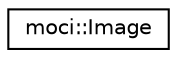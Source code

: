 digraph "Graphical Class Hierarchy"
{
 // INTERACTIVE_SVG=YES
  edge [fontname="Helvetica",fontsize="10",labelfontname="Helvetica",labelfontsize="10"];
  node [fontname="Helvetica",fontsize="10",shape=record];
  rankdir="LR";
  Node0 [label="moci::Image",height=0.2,width=0.4,color="black", fillcolor="white", style="filled",URL="$classmoci_1_1Image.html"];
}
